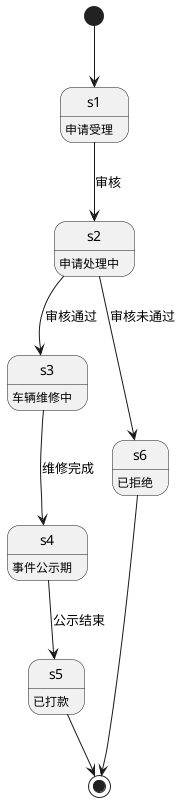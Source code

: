 @startuml
[*] --> s1
s1: 申请受理
s1 --> s2 : 审核
s2: 申请处理中
s2 --> s3 : 审核通过
s2 --> s6 : 审核未通过
s3: 车辆维修中
s3 --> s4 : 维修完成
s4: 事件公示期
s4 --> s5 : 公示结束
s5: 已打款
s5 --> [*]
s6: 已拒绝
s6 --> [*]
@enduml
